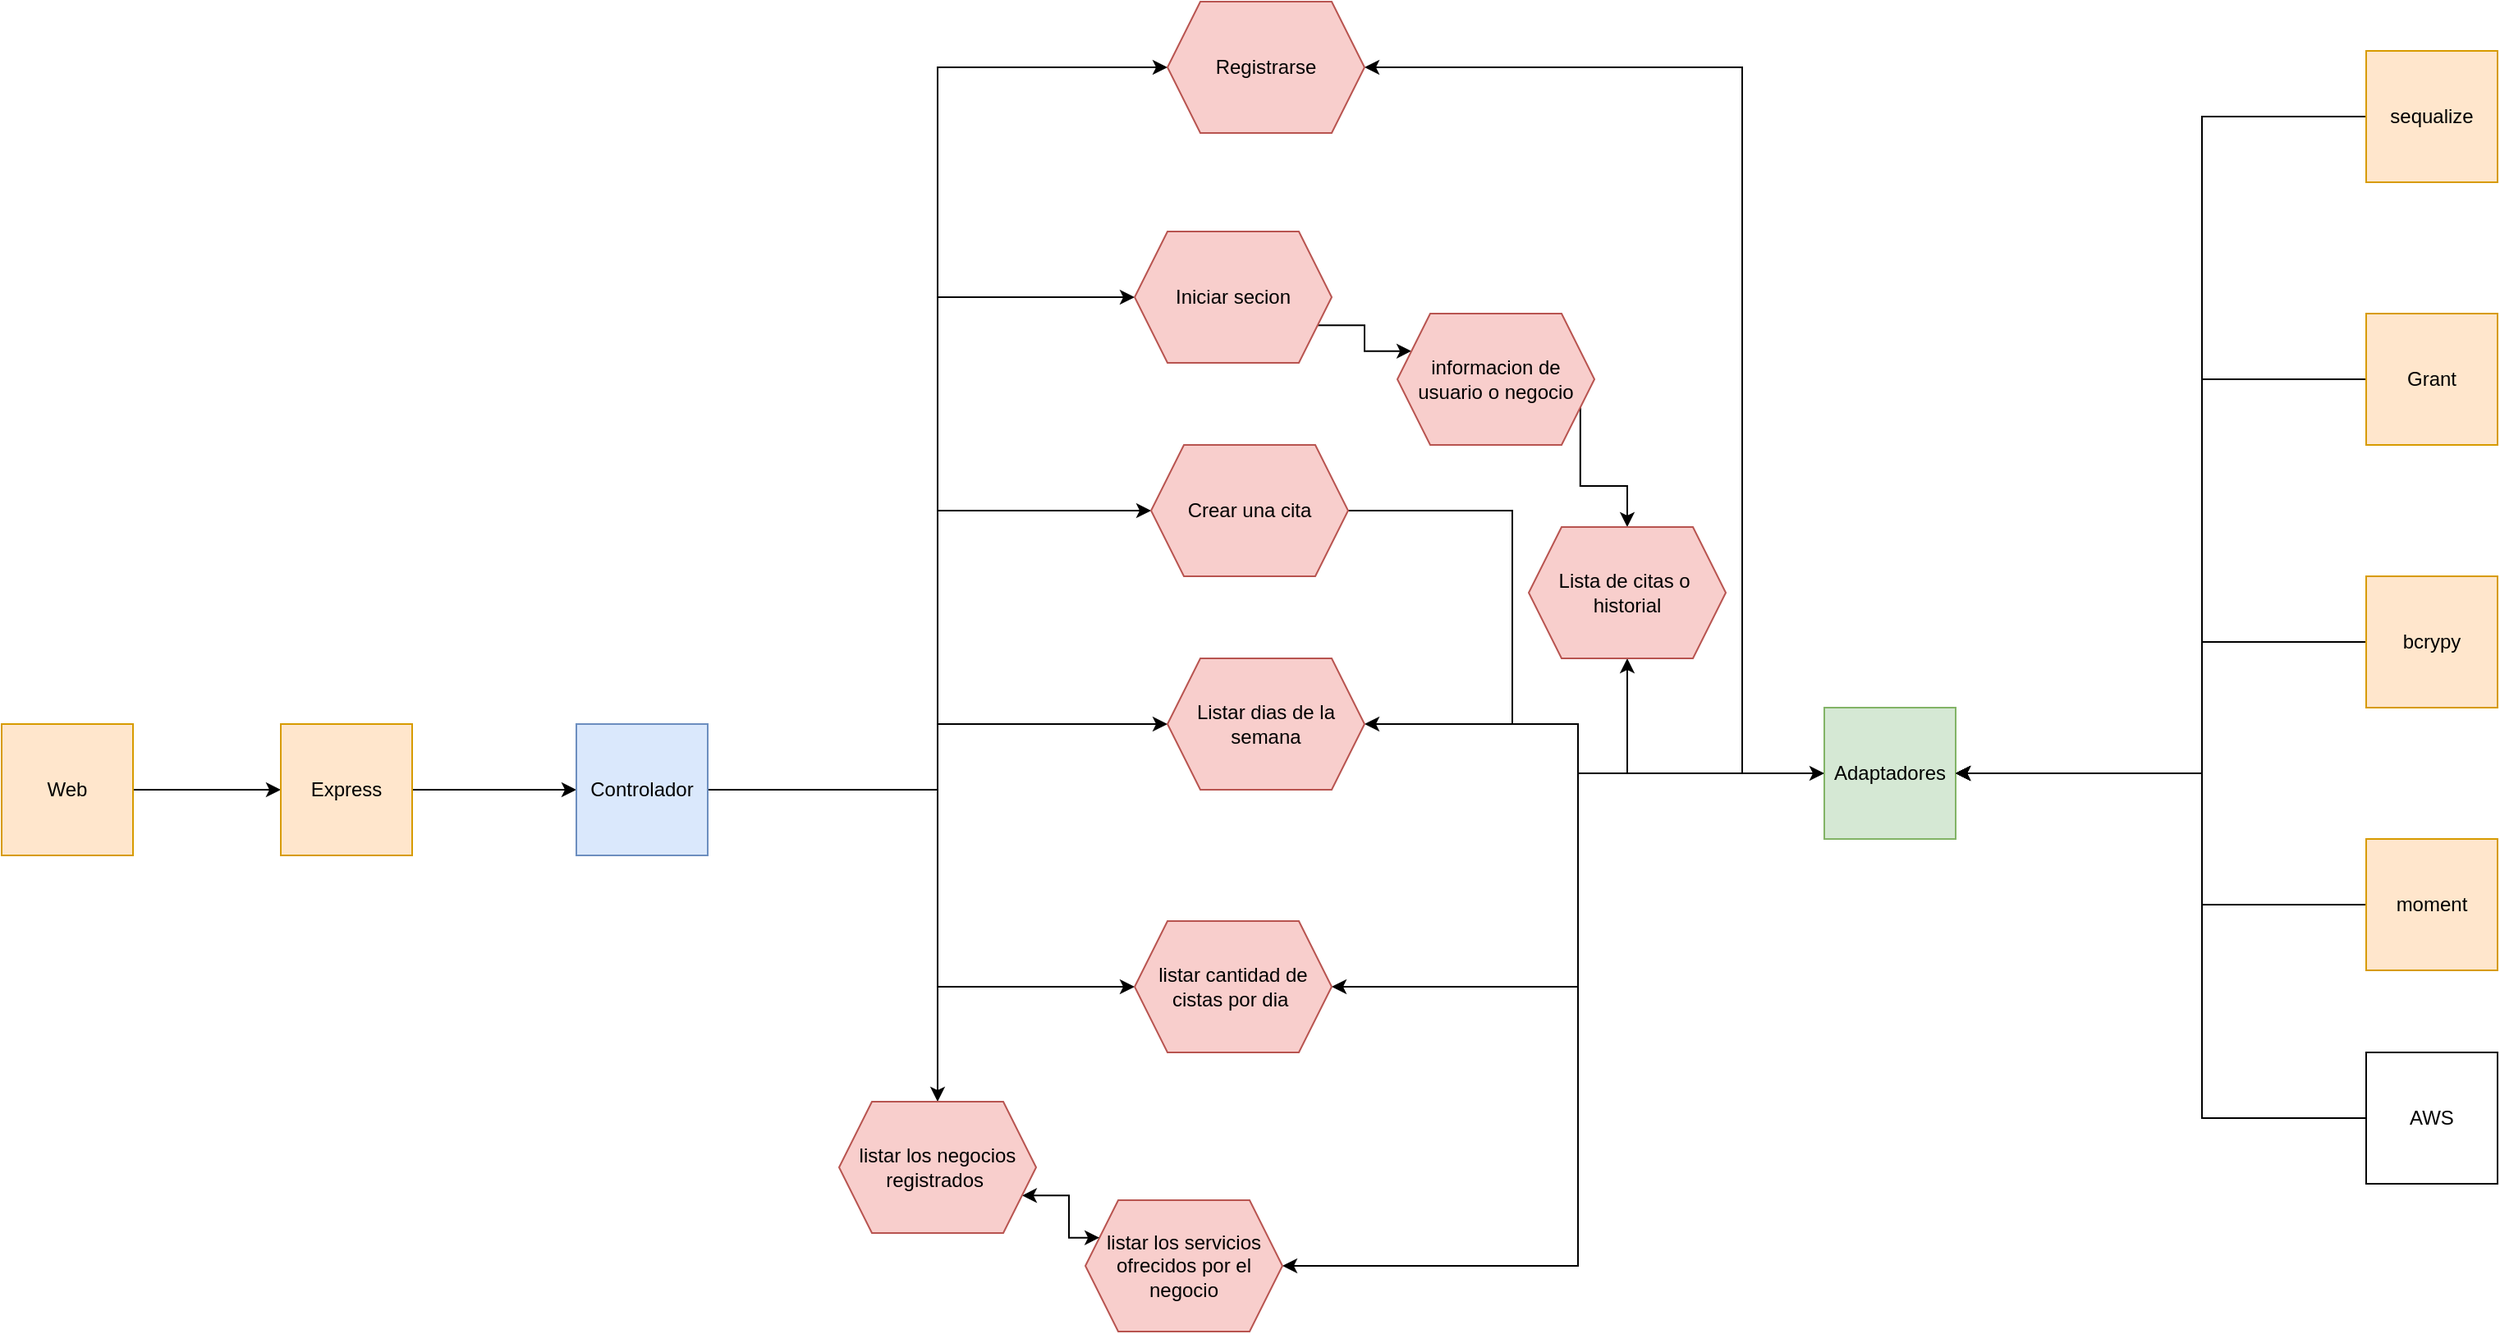 <mxfile version="14.5.1" type="device" pages="2"><diagram id="2zMnGyqtQvNV8IM1FPE7" name="Página-1"><mxGraphModel dx="1102" dy="624" grid="1" gridSize="10" guides="1" tooltips="1" connect="1" arrows="1" fold="1" page="1" pageScale="1" pageWidth="1600" pageHeight="900" math="0" shadow="0"><root><mxCell id="0"/><mxCell id="1" parent="0"/><mxCell id="f0LEkrv3Zoee6neo1vO4-4" style="edgeStyle=orthogonalEdgeStyle;rounded=0;orthogonalLoop=1;jettySize=auto;html=1;exitX=1;exitY=0.5;exitDx=0;exitDy=0;entryX=0;entryY=0.5;entryDx=0;entryDy=0;" parent="1" source="f0LEkrv3Zoee6neo1vO4-1" target="f0LEkrv3Zoee6neo1vO4-2" edge="1"><mxGeometry relative="1" as="geometry"/></mxCell><mxCell id="f0LEkrv3Zoee6neo1vO4-1" value="Web" style="whiteSpace=wrap;html=1;aspect=fixed;fillColor=#ffe6cc;strokeColor=#d79b00;" parent="1" vertex="1"><mxGeometry x="40" y="480" width="80" height="80" as="geometry"/></mxCell><mxCell id="f0LEkrv3Zoee6neo1vO4-10" style="edgeStyle=orthogonalEdgeStyle;rounded=0;orthogonalLoop=1;jettySize=auto;html=1;exitX=1;exitY=0.5;exitDx=0;exitDy=0;startArrow=none;startFill=0;" parent="1" source="f0LEkrv3Zoee6neo1vO4-2" edge="1"><mxGeometry relative="1" as="geometry"><mxPoint x="390" y="520" as="targetPoint"/></mxGeometry></mxCell><mxCell id="f0LEkrv3Zoee6neo1vO4-2" value="Express" style="whiteSpace=wrap;html=1;aspect=fixed;fillColor=#ffe6cc;strokeColor=#d79b00;" parent="1" vertex="1"><mxGeometry x="210" y="480" width="80" height="80" as="geometry"/></mxCell><mxCell id="f0LEkrv3Zoee6neo1vO4-20" style="edgeStyle=orthogonalEdgeStyle;rounded=0;orthogonalLoop=1;jettySize=auto;html=1;exitX=1;exitY=0.5;exitDx=0;exitDy=0;startArrow=none;startFill=0;" parent="1" source="f0LEkrv3Zoee6neo1vO4-11" target="f0LEkrv3Zoee6neo1vO4-18" edge="1"><mxGeometry relative="1" as="geometry"/></mxCell><mxCell id="f0LEkrv3Zoee6neo1vO4-21" style="edgeStyle=orthogonalEdgeStyle;rounded=0;orthogonalLoop=1;jettySize=auto;html=1;exitX=1;exitY=0.5;exitDx=0;exitDy=0;entryX=0;entryY=0.5;entryDx=0;entryDy=0;startArrow=none;startFill=0;" parent="1" source="f0LEkrv3Zoee6neo1vO4-11" target="f0LEkrv3Zoee6neo1vO4-16" edge="1"><mxGeometry relative="1" as="geometry"><Array as="points"><mxPoint x="610" y="520"/><mxPoint x="610" y="640"/></Array></mxGeometry></mxCell><mxCell id="f0LEkrv3Zoee6neo1vO4-22" style="edgeStyle=orthogonalEdgeStyle;rounded=0;orthogonalLoop=1;jettySize=auto;html=1;exitX=1;exitY=0.5;exitDx=0;exitDy=0;entryX=0;entryY=0.5;entryDx=0;entryDy=0;startArrow=none;startFill=0;" parent="1" source="f0LEkrv3Zoee6neo1vO4-11" target="f0LEkrv3Zoee6neo1vO4-15" edge="1"><mxGeometry relative="1" as="geometry"/></mxCell><mxCell id="RAN-f3Ck75JtWcM5IFMp-1" style="edgeStyle=orthogonalEdgeStyle;rounded=0;orthogonalLoop=1;jettySize=auto;html=1;exitX=1;exitY=0.5;exitDx=0;exitDy=0;entryX=0;entryY=0.5;entryDx=0;entryDy=0;" parent="1" source="f0LEkrv3Zoee6neo1vO4-11" target="f0LEkrv3Zoee6neo1vO4-23" edge="1"><mxGeometry relative="1" as="geometry"><Array as="points"><mxPoint x="610" y="520"/><mxPoint x="610" y="350"/></Array></mxGeometry></mxCell><mxCell id="RAN-f3Ck75JtWcM5IFMp-2" style="edgeStyle=orthogonalEdgeStyle;rounded=0;orthogonalLoop=1;jettySize=auto;html=1;exitX=1;exitY=0.5;exitDx=0;exitDy=0;entryX=0;entryY=0.5;entryDx=0;entryDy=0;" parent="1" source="f0LEkrv3Zoee6neo1vO4-11" target="f0LEkrv3Zoee6neo1vO4-14" edge="1"><mxGeometry relative="1" as="geometry"><Array as="points"><mxPoint x="610" y="520"/><mxPoint x="610" y="220"/></Array></mxGeometry></mxCell><mxCell id="RAN-f3Ck75JtWcM5IFMp-3" style="edgeStyle=orthogonalEdgeStyle;rounded=0;orthogonalLoop=1;jettySize=auto;html=1;exitX=1;exitY=0.5;exitDx=0;exitDy=0;entryX=0;entryY=0.5;entryDx=0;entryDy=0;startArrow=none;startFill=0;" parent="1" source="f0LEkrv3Zoee6neo1vO4-11" target="f0LEkrv3Zoee6neo1vO4-27" edge="1"><mxGeometry relative="1" as="geometry"/></mxCell><mxCell id="f0LEkrv3Zoee6neo1vO4-11" value="Controlador" style="whiteSpace=wrap;html=1;aspect=fixed;fillColor=#dae8fc;strokeColor=#6c8ebf;" parent="1" vertex="1"><mxGeometry x="390" y="480" width="80" height="80" as="geometry"/></mxCell><mxCell id="f0LEkrv3Zoee6neo1vO4-26" style="edgeStyle=orthogonalEdgeStyle;rounded=0;orthogonalLoop=1;jettySize=auto;html=1;exitX=0;exitY=0.5;exitDx=0;exitDy=0;entryX=1;entryY=0.5;entryDx=0;entryDy=0;startArrow=none;startFill=0;" parent="1" source="f0LEkrv3Zoee6neo1vO4-13" target="RAN-f3Ck75JtWcM5IFMp-8" edge="1"><mxGeometry relative="1" as="geometry"><mxPoint x="1400" y="510" as="targetPoint"/><Array as="points"><mxPoint x="1380" y="110"/><mxPoint x="1380" y="510"/></Array></mxGeometry></mxCell><mxCell id="f0LEkrv3Zoee6neo1vO4-13" value="sequalize" style="whiteSpace=wrap;html=1;aspect=fixed;fillColor=#ffe6cc;strokeColor=#d79b00;" parent="1" vertex="1"><mxGeometry x="1480" y="70" width="80" height="80" as="geometry"/></mxCell><mxCell id="RAN-f3Ck75JtWcM5IFMp-5" style="edgeStyle=orthogonalEdgeStyle;rounded=0;orthogonalLoop=1;jettySize=auto;html=1;exitX=1;exitY=0.75;exitDx=0;exitDy=0;entryX=0;entryY=0.25;entryDx=0;entryDy=0;" parent="1" source="f0LEkrv3Zoee6neo1vO4-14" target="RAN-f3Ck75JtWcM5IFMp-4" edge="1"><mxGeometry relative="1" as="geometry"/></mxCell><mxCell id="f0LEkrv3Zoee6neo1vO4-14" value="Iniciar secion" style="shape=hexagon;perimeter=hexagonPerimeter2;whiteSpace=wrap;html=1;fixedSize=1;fillColor=#f8cecc;strokeColor=#b85450;" parent="1" vertex="1"><mxGeometry x="730" y="180" width="120" height="80" as="geometry"/></mxCell><mxCell id="RAN-f3Ck75JtWcM5IFMp-12" style="edgeStyle=orthogonalEdgeStyle;rounded=0;orthogonalLoop=1;jettySize=auto;html=1;exitX=1;exitY=0.5;exitDx=0;exitDy=0;entryX=0;entryY=0.5;entryDx=0;entryDy=0;startArrow=classic;startFill=1;endArrow=none;endFill=0;" parent="1" source="f0LEkrv3Zoee6neo1vO4-15" target="RAN-f3Ck75JtWcM5IFMp-8" edge="1"><mxGeometry relative="1" as="geometry"><Array as="points"><mxPoint x="1000" y="480"/><mxPoint x="1000" y="510"/></Array></mxGeometry></mxCell><mxCell id="f0LEkrv3Zoee6neo1vO4-15" value="Listar dias de la semana" style="shape=hexagon;perimeter=hexagonPerimeter2;whiteSpace=wrap;html=1;fixedSize=1;fillColor=#f8cecc;strokeColor=#b85450;" parent="1" vertex="1"><mxGeometry x="750" y="440" width="120" height="80" as="geometry"/></mxCell><mxCell id="RAN-f3Ck75JtWcM5IFMp-10" style="edgeStyle=orthogonalEdgeStyle;rounded=0;orthogonalLoop=1;jettySize=auto;html=1;exitX=1;exitY=0.5;exitDx=0;exitDy=0;startArrow=classic;startFill=1;endArrow=none;endFill=0;" parent="1" source="f0LEkrv3Zoee6neo1vO4-16" edge="1"><mxGeometry relative="1" as="geometry"><mxPoint x="1180" y="510" as="targetPoint"/><Array as="points"><mxPoint x="1000" y="640"/><mxPoint x="1000" y="510"/></Array></mxGeometry></mxCell><mxCell id="f0LEkrv3Zoee6neo1vO4-16" value="listar cantidad de cistas por dia&amp;nbsp;" style="shape=hexagon;perimeter=hexagonPerimeter2;whiteSpace=wrap;html=1;fixedSize=1;fillColor=#f8cecc;strokeColor=#b85450;" parent="1" vertex="1"><mxGeometry x="730" y="600" width="120" height="80" as="geometry"/></mxCell><mxCell id="RAN-f3Ck75JtWcM5IFMp-9" style="edgeStyle=orthogonalEdgeStyle;rounded=0;orthogonalLoop=1;jettySize=auto;html=1;exitX=1;exitY=0.5;exitDx=0;exitDy=0;entryX=0;entryY=0.5;entryDx=0;entryDy=0;startArrow=classic;startFill=1;endArrow=none;endFill=0;" parent="1" source="f0LEkrv3Zoee6neo1vO4-17" target="RAN-f3Ck75JtWcM5IFMp-8" edge="1"><mxGeometry relative="1" as="geometry"><Array as="points"><mxPoint x="1000" y="810"/><mxPoint x="1000" y="510"/></Array></mxGeometry></mxCell><mxCell id="f0LEkrv3Zoee6neo1vO4-17" value="listar los servicios ofrecidos por el negocio" style="shape=hexagon;perimeter=hexagonPerimeter2;whiteSpace=wrap;html=1;fixedSize=1;fillColor=#f8cecc;strokeColor=#b85450;" parent="1" vertex="1"><mxGeometry x="700" y="770" width="120" height="80" as="geometry"/></mxCell><mxCell id="f0LEkrv3Zoee6neo1vO4-19" style="edgeStyle=orthogonalEdgeStyle;rounded=0;orthogonalLoop=1;jettySize=auto;html=1;exitX=1;exitY=0.75;exitDx=0;exitDy=0;entryX=0;entryY=0.25;entryDx=0;entryDy=0;startArrow=classic;startFill=1;" parent="1" source="f0LEkrv3Zoee6neo1vO4-18" target="f0LEkrv3Zoee6neo1vO4-17" edge="1"><mxGeometry relative="1" as="geometry"/></mxCell><mxCell id="f0LEkrv3Zoee6neo1vO4-18" value="listar los negocios registrados&amp;nbsp;" style="shape=hexagon;perimeter=hexagonPerimeter2;whiteSpace=wrap;html=1;fixedSize=1;fillColor=#f8cecc;strokeColor=#b85450;" parent="1" vertex="1"><mxGeometry x="550" y="710" width="120" height="80" as="geometry"/></mxCell><mxCell id="BpcTfI_vd4cuhVjPa8dH-4" style="edgeStyle=orthogonalEdgeStyle;rounded=0;orthogonalLoop=1;jettySize=auto;html=1;exitX=1;exitY=0.5;exitDx=0;exitDy=0;entryX=0;entryY=0.5;entryDx=0;entryDy=0;" parent="1" source="f0LEkrv3Zoee6neo1vO4-23" target="RAN-f3Ck75JtWcM5IFMp-8" edge="1"><mxGeometry relative="1" as="geometry"><Array as="points"><mxPoint x="960" y="350"/><mxPoint x="960" y="480"/><mxPoint x="1000" y="480"/><mxPoint x="1000" y="510"/></Array></mxGeometry></mxCell><mxCell id="f0LEkrv3Zoee6neo1vO4-23" value="Crear una cita" style="shape=hexagon;perimeter=hexagonPerimeter2;whiteSpace=wrap;html=1;fixedSize=1;fillColor=#f8cecc;strokeColor=#b85450;" parent="1" vertex="1"><mxGeometry x="740" y="310" width="120" height="80" as="geometry"/></mxCell><mxCell id="RAN-f3Ck75JtWcM5IFMp-19" style="edgeStyle=orthogonalEdgeStyle;rounded=0;orthogonalLoop=1;jettySize=auto;html=1;exitX=0;exitY=0.5;exitDx=0;exitDy=0;entryX=1;entryY=0.5;entryDx=0;entryDy=0;startArrow=none;startFill=0;" parent="1" source="f0LEkrv3Zoee6neo1vO4-24" target="RAN-f3Ck75JtWcM5IFMp-8" edge="1"><mxGeometry relative="1" as="geometry"><mxPoint x="1400" y="510" as="targetPoint"/><Array as="points"><mxPoint x="1380" y="270"/><mxPoint x="1380" y="510"/></Array></mxGeometry></mxCell><mxCell id="f0LEkrv3Zoee6neo1vO4-24" value="Grant" style="whiteSpace=wrap;html=1;aspect=fixed;fillColor=#ffe6cc;strokeColor=#d79b00;" parent="1" vertex="1"><mxGeometry x="1480" y="230" width="80" height="80" as="geometry"/></mxCell><mxCell id="RAN-f3Ck75JtWcM5IFMp-13" style="edgeStyle=orthogonalEdgeStyle;rounded=0;orthogonalLoop=1;jettySize=auto;html=1;exitX=1;exitY=0.5;exitDx=0;exitDy=0;entryX=0;entryY=0.5;entryDx=0;entryDy=0;startArrow=classic;startFill=1;endArrow=none;endFill=0;" parent="1" source="f0LEkrv3Zoee6neo1vO4-27" target="RAN-f3Ck75JtWcM5IFMp-8" edge="1"><mxGeometry relative="1" as="geometry"><Array as="points"><mxPoint x="1100" y="80"/><mxPoint x="1100" y="510"/></Array></mxGeometry></mxCell><mxCell id="f0LEkrv3Zoee6neo1vO4-27" value="Registrarse" style="shape=hexagon;perimeter=hexagonPerimeter2;whiteSpace=wrap;html=1;fixedSize=1;fillColor=#f8cecc;strokeColor=#b85450;" parent="1" vertex="1"><mxGeometry x="750" y="40" width="120" height="80" as="geometry"/></mxCell><mxCell id="RAN-f3Ck75JtWcM5IFMp-7" style="edgeStyle=orthogonalEdgeStyle;rounded=0;orthogonalLoop=1;jettySize=auto;html=1;exitX=1;exitY=0.75;exitDx=0;exitDy=0;" parent="1" source="RAN-f3Ck75JtWcM5IFMp-4" target="RAN-f3Ck75JtWcM5IFMp-6" edge="1"><mxGeometry relative="1" as="geometry"/></mxCell><mxCell id="RAN-f3Ck75JtWcM5IFMp-4" value="informacion de usuario o negocio" style="shape=hexagon;perimeter=hexagonPerimeter2;whiteSpace=wrap;html=1;fixedSize=1;fillColor=#f8cecc;strokeColor=#b85450;" parent="1" vertex="1"><mxGeometry x="890" y="230" width="120" height="80" as="geometry"/></mxCell><mxCell id="RAN-f3Ck75JtWcM5IFMp-11" style="edgeStyle=orthogonalEdgeStyle;rounded=0;orthogonalLoop=1;jettySize=auto;html=1;exitX=0.5;exitY=1;exitDx=0;exitDy=0;entryX=0;entryY=0.5;entryDx=0;entryDy=0;startArrow=classic;startFill=1;endArrow=none;endFill=0;" parent="1" source="RAN-f3Ck75JtWcM5IFMp-6" target="RAN-f3Ck75JtWcM5IFMp-8" edge="1"><mxGeometry relative="1" as="geometry"><mxPoint x="1180" y="520" as="targetPoint"/><Array as="points"><mxPoint x="1030" y="510"/></Array></mxGeometry></mxCell><mxCell id="RAN-f3Ck75JtWcM5IFMp-6" value="Lista de citas o&amp;nbsp; historial" style="shape=hexagon;perimeter=hexagonPerimeter2;whiteSpace=wrap;html=1;fixedSize=1;fillColor=#f8cecc;strokeColor=#b85450;" parent="1" vertex="1"><mxGeometry x="970" y="360" width="120" height="80" as="geometry"/></mxCell><mxCell id="RAN-f3Ck75JtWcM5IFMp-8" value="Adaptadores" style="whiteSpace=wrap;html=1;aspect=fixed;fillColor=#d5e8d4;strokeColor=#82b366;" parent="1" vertex="1"><mxGeometry x="1150" y="470" width="80" height="80" as="geometry"/></mxCell><mxCell id="RAN-f3Ck75JtWcM5IFMp-18" style="edgeStyle=orthogonalEdgeStyle;rounded=0;orthogonalLoop=1;jettySize=auto;html=1;exitX=0;exitY=0.5;exitDx=0;exitDy=0;entryX=1;entryY=0.5;entryDx=0;entryDy=0;startArrow=none;startFill=0;endArrow=classic;endFill=1;" parent="1" source="RAN-f3Ck75JtWcM5IFMp-15" target="RAN-f3Ck75JtWcM5IFMp-8" edge="1"><mxGeometry relative="1" as="geometry"><mxPoint x="1400" y="510" as="targetPoint"/><Array as="points"><mxPoint x="1380" y="430"/><mxPoint x="1380" y="510"/></Array></mxGeometry></mxCell><mxCell id="RAN-f3Ck75JtWcM5IFMp-15" value="bcrypy" style="whiteSpace=wrap;html=1;aspect=fixed;fillColor=#ffe6cc;strokeColor=#d79b00;" parent="1" vertex="1"><mxGeometry x="1480" y="390" width="80" height="80" as="geometry"/></mxCell><mxCell id="RAN-f3Ck75JtWcM5IFMp-17" style="edgeStyle=orthogonalEdgeStyle;rounded=0;orthogonalLoop=1;jettySize=auto;html=1;exitX=0;exitY=0.5;exitDx=0;exitDy=0;entryX=1;entryY=0.5;entryDx=0;entryDy=0;startArrow=none;startFill=0;endArrow=classic;endFill=1;" parent="1" source="RAN-f3Ck75JtWcM5IFMp-16" target="RAN-f3Ck75JtWcM5IFMp-8" edge="1"><mxGeometry relative="1" as="geometry"><mxPoint x="1400" y="510" as="targetPoint"/><Array as="points"><mxPoint x="1380" y="590"/><mxPoint x="1380" y="510"/></Array></mxGeometry></mxCell><mxCell id="RAN-f3Ck75JtWcM5IFMp-16" value="moment" style="whiteSpace=wrap;html=1;aspect=fixed;fillColor=#ffe6cc;strokeColor=#d79b00;" parent="1" vertex="1"><mxGeometry x="1480" y="550" width="80" height="80" as="geometry"/></mxCell><mxCell id="3-z9b6YArL_RdB5ZghSj-2" style="edgeStyle=orthogonalEdgeStyle;rounded=0;orthogonalLoop=1;jettySize=auto;html=1;exitX=0;exitY=0.5;exitDx=0;exitDy=0;entryX=1;entryY=0.5;entryDx=0;entryDy=0;" edge="1" parent="1" source="3-z9b6YArL_RdB5ZghSj-1" target="RAN-f3Ck75JtWcM5IFMp-8"><mxGeometry relative="1" as="geometry"><Array as="points"><mxPoint x="1380" y="720"/><mxPoint x="1380" y="510"/></Array></mxGeometry></mxCell><mxCell id="3-z9b6YArL_RdB5ZghSj-1" value="AWS" style="whiteSpace=wrap;html=1;aspect=fixed;" vertex="1" parent="1"><mxGeometry x="1480" y="680" width="80" height="80" as="geometry"/></mxCell></root></mxGraphModel></diagram><diagram id="4GFScD0f5bZGQNcHLKqU" name="Página-2"><mxGraphModel dx="1102" dy="624" grid="1" gridSize="10" guides="1" tooltips="1" connect="1" arrows="1" fold="1" page="1" pageScale="1" pageWidth="1800" pageHeight="1200" math="0" shadow="0"><root><mxCell id="QftWNr4ANW36lIEycDyR-0"/><mxCell id="QftWNr4ANW36lIEycDyR-1" parent="QftWNr4ANW36lIEycDyR-0"/><mxCell id="VbubQA4dtcpHU3f3XYwA-0" value="" style="ellipse;whiteSpace=wrap;html=1;aspect=fixed;fillColor=#ffe6cc;strokeColor=#d79b00;" vertex="1" parent="QftWNr4ANW36lIEycDyR-1"><mxGeometry x="325" y="85" width="470" height="470" as="geometry"/></mxCell><mxCell id="3gZtQiWDYKNiDwQmbewP-0" value="" style="ellipse;whiteSpace=wrap;html=1;aspect=fixed;fillColor=#dae8fc;strokeColor=#6c8ebf;" vertex="1" parent="QftWNr4ANW36lIEycDyR-1"><mxGeometry x="372.5" y="132.5" width="375" height="375" as="geometry"/></mxCell><mxCell id="QftWNr4ANW36lIEycDyR-4" value="" style="ellipse;whiteSpace=wrap;html=1;aspect=fixed;fillColor=#d5e8d4;strokeColor=#82b366;" vertex="1" parent="QftWNr4ANW36lIEycDyR-1"><mxGeometry x="420" y="180" width="280" height="280" as="geometry"/></mxCell><mxCell id="QftWNr4ANW36lIEycDyR-3" value="" style="ellipse;whiteSpace=wrap;html=1;aspect=fixed;fillColor=#f8cecc;strokeColor=#b85450;" vertex="1" parent="QftWNr4ANW36lIEycDyR-1"><mxGeometry x="470" y="230" width="180" height="180" as="geometry"/></mxCell><mxCell id="QftWNr4ANW36lIEycDyR-2" value="App" style="ellipse;whiteSpace=wrap;html=1;aspect=fixed;" vertex="1" parent="QftWNr4ANW36lIEycDyR-1"><mxGeometry x="520" y="280" width="80" height="80" as="geometry"/></mxCell><mxCell id="VbubQA4dtcpHU3f3XYwA-3" value="" style="rounded=0;whiteSpace=wrap;html=1;fillColor=#ffe6cc;strokeColor=#d79b00;" vertex="1" parent="QftWNr4ANW36lIEycDyR-1"><mxGeometry x="880" y="80" width="40" height="40" as="geometry"/></mxCell><mxCell id="VbubQA4dtcpHU3f3XYwA-4" value="Servicios" style="text;html=1;strokeColor=none;fillColor=none;align=center;verticalAlign=middle;whiteSpace=wrap;rounded=0;fontSize=19;" vertex="1" parent="QftWNr4ANW36lIEycDyR-1"><mxGeometry x="960" y="80" width="80" height="40" as="geometry"/></mxCell><mxCell id="VbubQA4dtcpHU3f3XYwA-5" value="" style="rounded=0;whiteSpace=wrap;html=1;fillColor=#dae8fc;strokeColor=#6c8ebf;" vertex="1" parent="QftWNr4ANW36lIEycDyR-1"><mxGeometry x="880" y="160" width="40" height="40" as="geometry"/></mxCell><mxCell id="VbubQA4dtcpHU3f3XYwA-6" value="" style="rounded=0;whiteSpace=wrap;html=1;fillColor=#d5e8d4;strokeColor=#82b366;" vertex="1" parent="QftWNr4ANW36lIEycDyR-1"><mxGeometry x="880" y="240" width="40" height="40" as="geometry"/></mxCell><mxCell id="VbubQA4dtcpHU3f3XYwA-7" value="Controladores" style="text;html=1;strokeColor=none;fillColor=none;align=center;verticalAlign=middle;whiteSpace=wrap;rounded=0;fontSize=19;" vertex="1" parent="QftWNr4ANW36lIEycDyR-1"><mxGeometry x="960" y="160" width="80" height="40" as="geometry"/></mxCell><mxCell id="VbubQA4dtcpHU3f3XYwA-8" value="Adptadores" style="text;html=1;strokeColor=none;fillColor=none;align=center;verticalAlign=middle;whiteSpace=wrap;rounded=0;fontSize=19;" vertex="1" parent="QftWNr4ANW36lIEycDyR-1"><mxGeometry x="960" y="240" width="80" height="40" as="geometry"/></mxCell><mxCell id="VbubQA4dtcpHU3f3XYwA-9" value="" style="rounded=0;whiteSpace=wrap;html=1;fillColor=#f8cecc;strokeColor=#b85450;" vertex="1" parent="QftWNr4ANW36lIEycDyR-1"><mxGeometry x="880" y="320" width="40" height="40" as="geometry"/></mxCell><mxCell id="VbubQA4dtcpHU3f3XYwA-11" value="Casos de Uso" style="text;html=1;strokeColor=none;fillColor=none;align=center;verticalAlign=middle;whiteSpace=wrap;rounded=0;fontSize=19;" vertex="1" parent="QftWNr4ANW36lIEycDyR-1"><mxGeometry x="940" y="320" width="150" height="40" as="geometry"/></mxCell></root></mxGraphModel></diagram></mxfile>